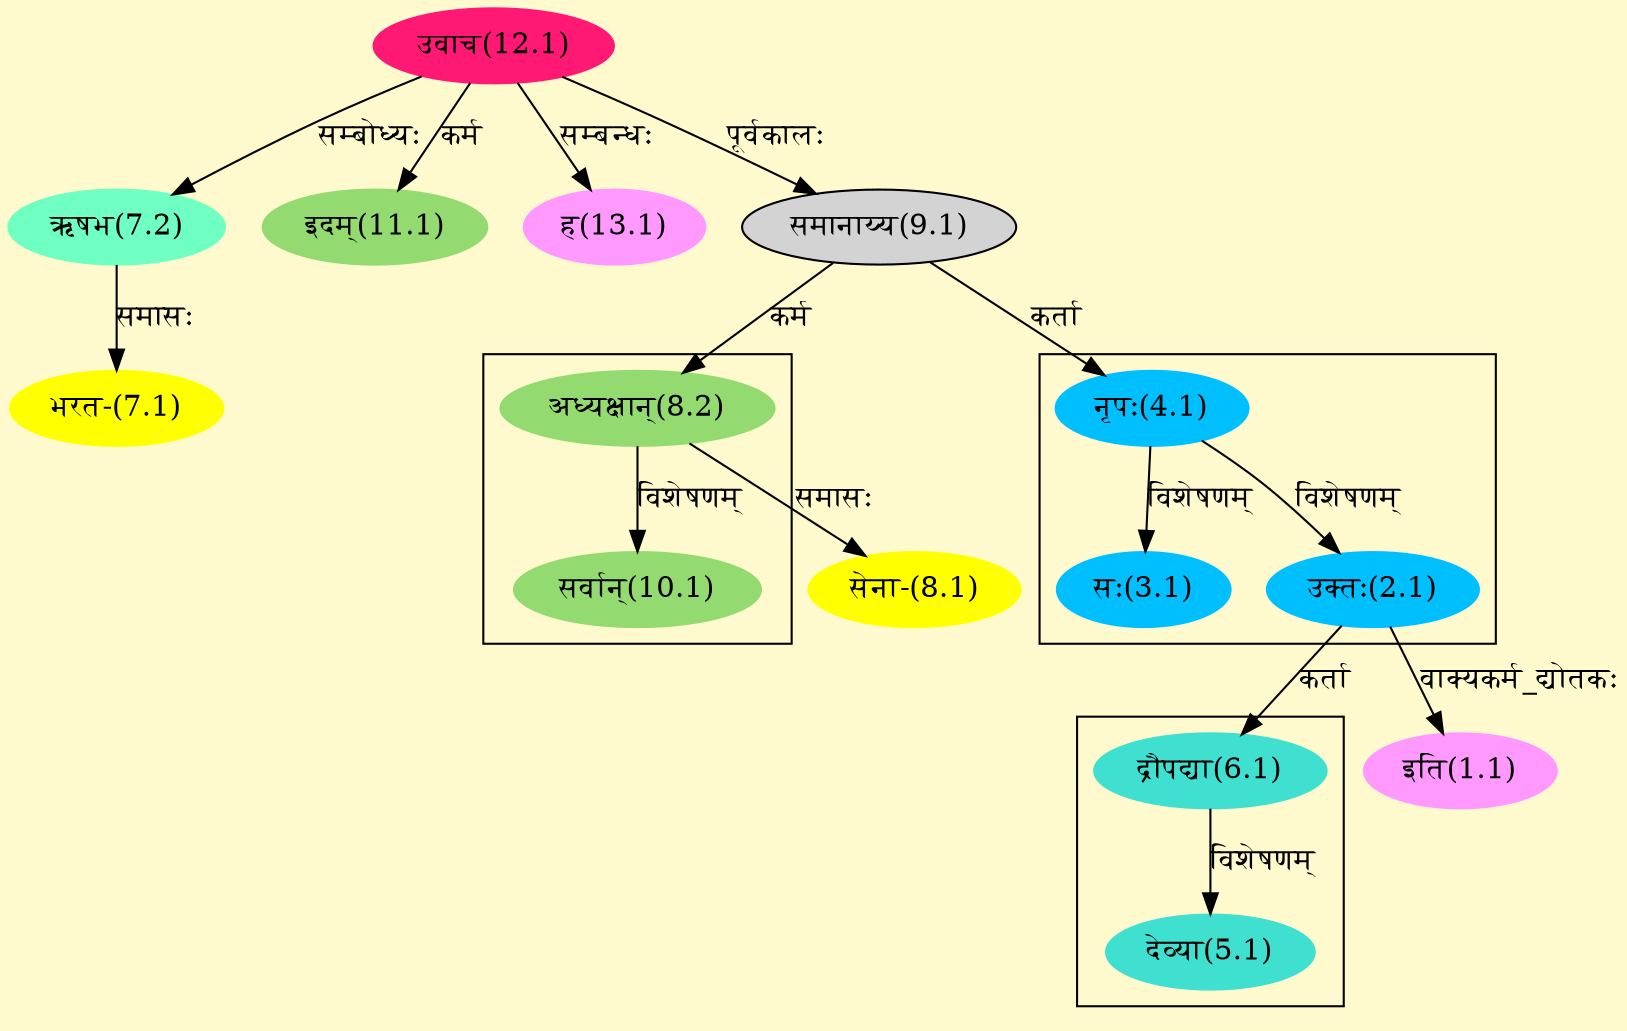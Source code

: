 digraph G{
rankdir=BT;
 compound=true;
 bgcolor="lemonchiffon1";

subgraph cluster_1{
Node2_1 [style=filled, color="#00BFFF" label = "उक्तः(2.1)"]
Node4_1 [style=filled, color="#00BFFF" label = "नृपः(4.1)"]
Node3_1 [style=filled, color="#00BFFF" label = "सः(3.1)"]

}

subgraph cluster_2{
Node5_1 [style=filled, color="#40E0D0" label = "देव्या(5.1)"]
Node6_1 [style=filled, color="#40E0D0" label = "द्रौपद्या(6.1)"]

}

subgraph cluster_3{
Node10_1 [style=filled, color="#93DB70" label = "सर्वान्(10.1)"]
Node8_2 [style=filled, color="#93DB70" label = "अध्यक्षान्(8.2)"]

}
Node1_1 [style=filled, color="#FF99FF" label = "इति(1.1)"]
Node2_1 [style=filled, color="#00BFFF" label = "उक्तः(2.1)"]
Node4_1 [style=filled, color="#00BFFF" label = "नृपः(4.1)"]
Node9_1 [style=filled, color="" label = "समानाय्य(9.1)"]
Node6_1 [style=filled, color="#40E0D0" label = "द्रौपद्या(6.1)"]
Node7_1 [style=filled, color="#FFFF00" label = "भरत-(7.1)"]
Node7_2 [style=filled, color="#6FFFC3" label = "ऋषभ(7.2)"]
Node12_1 [style=filled, color="#FF1975" label = "उवाच(12.1)"]
Node8_1 [style=filled, color="#FFFF00" label = "सेना-(8.1)"]
Node8_2 [style=filled, color="#93DB70" label = "अध्यक्षान्(8.2)"]
Node11_1 [style=filled, color="#93DB70" label = "इदम्(11.1)"]
Node5_1 [style=filled, color="#40E0D0" label = "देव्या(5.1)"]
Node [style=filled, color="" label = "()"]
Node13_1 [style=filled, color="#FF99FF" label = "ह(13.1)"]
/* Start of Relations section */

Node1_1 -> Node2_1 [  label="वाक्यकर्म_द्योतकः"  dir="back" ]
Node2_1 -> Node4_1 [  label="विशेषणम्"  dir="back" ]
Node3_1 -> Node4_1 [  label="विशेषणम्"  dir="back" ]
Node4_1 -> Node9_1 [  label="कर्ता"  dir="back" ]
Node5_1 -> Node6_1 [  label="विशेषणम्"  dir="back" ]
Node6_1 -> Node2_1 [  label="कर्ता"  dir="back" ]
Node7_1 -> Node7_2 [  label="समासः"  dir="back" ]
Node7_2 -> Node12_1 [  label="सम्बोध्यः"  dir="back" ]
Node8_1 -> Node8_2 [  label="समासः"  dir="back" ]
Node8_2 -> Node9_1 [  label="कर्म"  dir="back" ]
Node9_1 -> Node12_1 [  label="पूर्वकालः"  dir="back" ]
Node10_1 -> Node8_2 [  label="विशेषणम्"  dir="back" ]
Node11_1 -> Node12_1 [  label="कर्म"  dir="back" ]
Node13_1 -> Node12_1 [  label="सम्बन्धः"  dir="back" ]
}
